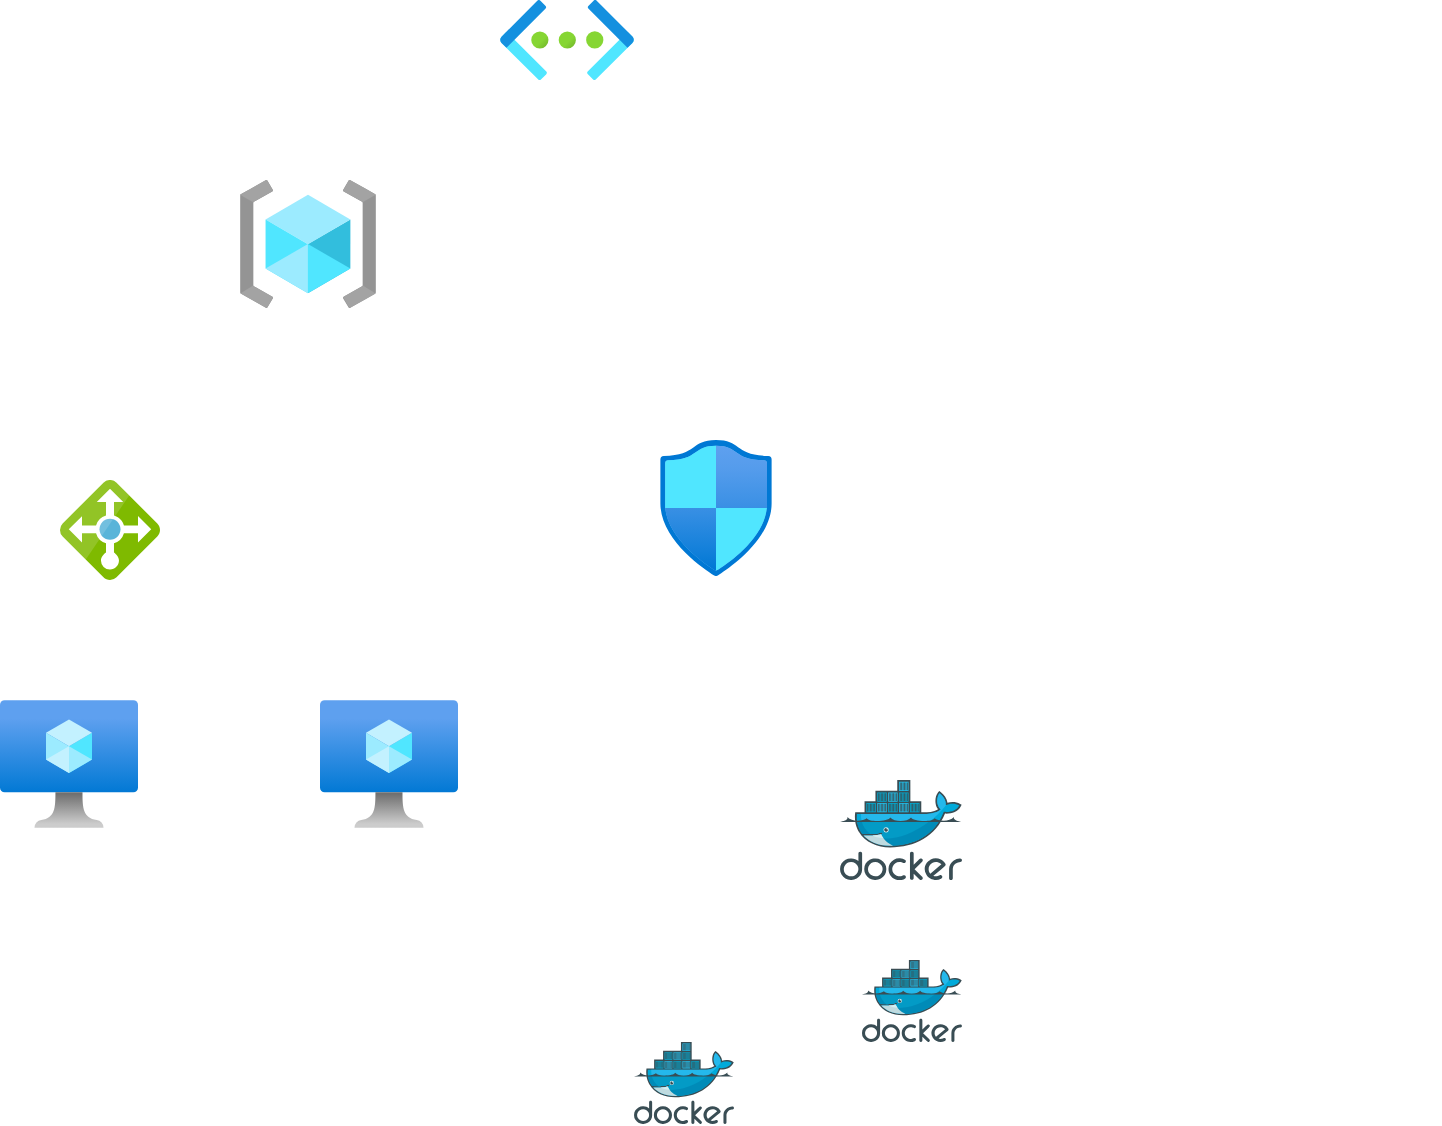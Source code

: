 <mxfile version="24.0.5" type="github">
  <diagram name="Page-1" id="_FDsfebHAR4L8mllNxtW">
    <mxGraphModel dx="1614" dy="761" grid="1" gridSize="10" guides="1" tooltips="1" connect="1" arrows="1" fold="1" page="1" pageScale="1" pageWidth="850" pageHeight="1100" math="0" shadow="0">
      <root>
        <mxCell id="0" />
        <mxCell id="1" parent="0" />
        <mxCell id="mv48goaLCdmetrI4cwOX-1" value="" style="image;aspect=fixed;html=1;points=[];align=center;fontSize=12;image=img/lib/azure2/general/Resource_Groups.svg;" vertex="1" parent="1">
          <mxGeometry x="240" y="170" width="68" height="64" as="geometry" />
        </mxCell>
        <mxCell id="mv48goaLCdmetrI4cwOX-2" value="" style="image;aspect=fixed;html=1;points=[];align=center;fontSize=12;image=img/lib/azure2/networking/Virtual_Networks.svg;" vertex="1" parent="1">
          <mxGeometry x="370" y="80" width="67" height="40" as="geometry" />
        </mxCell>
        <mxCell id="mv48goaLCdmetrI4cwOX-3" value="" style="image;aspect=fixed;html=1;points=[];align=center;fontSize=12;image=img/lib/azure2/networking/Network_Security_Groups.svg;" vertex="1" parent="1">
          <mxGeometry x="450" y="300" width="56.0" height="68" as="geometry" />
        </mxCell>
        <mxCell id="mv48goaLCdmetrI4cwOX-4" value="" style="image;sketch=0;aspect=fixed;html=1;points=[];align=center;fontSize=12;image=img/lib/mscae/Load_Balancer_feature.svg;" vertex="1" parent="1">
          <mxGeometry x="150" y="320" width="50" height="50" as="geometry" />
        </mxCell>
        <mxCell id="mv48goaLCdmetrI4cwOX-5" value="" style="image;aspect=fixed;html=1;points=[];align=center;fontSize=12;image=img/lib/azure2/compute/Virtual_Machine.svg;" vertex="1" parent="1">
          <mxGeometry x="280" y="430" width="69" height="64" as="geometry" />
        </mxCell>
        <mxCell id="mv48goaLCdmetrI4cwOX-6" value="" style="image;aspect=fixed;html=1;points=[];align=center;fontSize=12;image=img/lib/azure2/compute/Virtual_Machine.svg;" vertex="1" parent="1">
          <mxGeometry x="120" y="430" width="69" height="64" as="geometry" />
        </mxCell>
        <mxCell id="mv48goaLCdmetrI4cwOX-7" value="" style="image;sketch=0;aspect=fixed;html=1;points=[];align=center;fontSize=12;image=img/lib/mscae/Docker.svg;" vertex="1" parent="1">
          <mxGeometry x="540" y="470" width="60.98" height="50" as="geometry" />
        </mxCell>
        <mxCell id="mv48goaLCdmetrI4cwOX-8" value="" style="image;sketch=0;aspect=fixed;html=1;points=[];align=center;fontSize=12;image=img/lib/mscae/Docker.svg;" vertex="1" parent="1">
          <mxGeometry x="550.98" y="560" width="50" height="41" as="geometry" />
        </mxCell>
        <mxCell id="mv48goaLCdmetrI4cwOX-9" value="" style="image;sketch=0;aspect=fixed;html=1;points=[];align=center;fontSize=12;image=img/lib/mscae/Docker.svg;" vertex="1" parent="1">
          <mxGeometry x="437" y="601" width="50" height="41" as="geometry" />
        </mxCell>
        <mxCell id="mv48goaLCdmetrI4cwOX-10" value="" style="shape=image;verticalLabelPosition=bottom;labelBackgroundColor=default;verticalAlign=top;aspect=fixed;imageAspect=0;image=https://upload.wikimedia.org/wikipedia/commons/0/05/Ansible_Logo.png;" vertex="1" parent="1">
          <mxGeometry x="640" y="150" width="200" height="200" as="geometry" />
        </mxCell>
      </root>
    </mxGraphModel>
  </diagram>
</mxfile>
